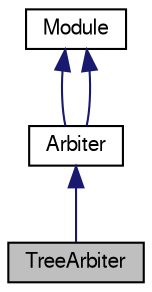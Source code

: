 digraph G
{
  bgcolor="transparent";
  edge [fontname="FreeSans",fontsize="10",labelfontname="FreeSans",labelfontsize="10"];
  node [fontname="FreeSans",fontsize="10",shape=record];
  Node1 [label="TreeArbiter",height=0.2,width=0.4,color="black", fillcolor="grey75", style="filled" fontcolor="black"];
  Node2 -> Node1 [dir=back,color="midnightblue",fontsize="10",style="solid",fontname="FreeSans"];
  Node2 [label="Arbiter",height=0.2,width=0.4,color="black",URL="$classArbiter.html"];
  Node3 -> Node2 [dir=back,color="midnightblue",fontsize="10",style="solid",fontname="FreeSans"];
  Node3 [label="Module",height=0.2,width=0.4,color="black",URL="$classModule.html"];
  Node3 -> Node2 [dir=back,color="midnightblue",fontsize="10",style="solid",fontname="FreeSans"];
}
